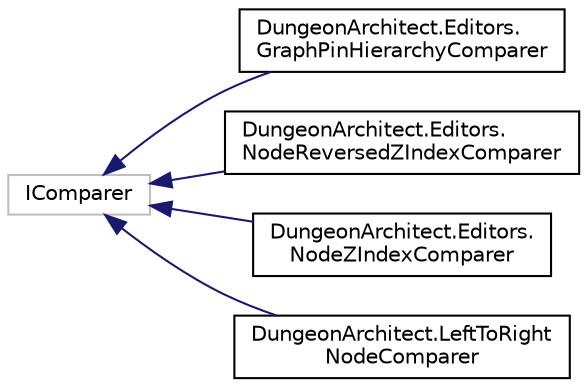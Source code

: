 digraph "Graphical Class Hierarchy"
{
  edge [fontname="Helvetica",fontsize="10",labelfontname="Helvetica",labelfontsize="10"];
  node [fontname="Helvetica",fontsize="10",shape=record];
  rankdir="LR";
  Node1 [label="IComparer",height=0.2,width=0.4,color="grey75", fillcolor="white", style="filled"];
  Node1 -> Node2 [dir="back",color="midnightblue",fontsize="10",style="solid",fontname="Helvetica"];
  Node2 [label="DungeonArchitect.Editors.\lGraphPinHierarchyComparer",height=0.2,width=0.4,color="black", fillcolor="white", style="filled",URL="$class_dungeon_architect_1_1_editors_1_1_graph_pin_hierarchy_comparer.html",tooltip="Sorts the pins based on their owning node&#39;s type "];
  Node1 -> Node3 [dir="back",color="midnightblue",fontsize="10",style="solid",fontname="Helvetica"];
  Node3 [label="DungeonArchitect.Editors.\lNodeReversedZIndexComparer",height=0.2,width=0.4,color="black", fillcolor="white", style="filled",URL="$class_dungeon_architect_1_1_editors_1_1_node_reversed_z_index_comparer.html",tooltip="Sorts based on the node&#39;s Z-index in decending order "];
  Node1 -> Node4 [dir="back",color="midnightblue",fontsize="10",style="solid",fontname="Helvetica"];
  Node4 [label="DungeonArchitect.Editors.\lNodeZIndexComparer",height=0.2,width=0.4,color="black", fillcolor="white", style="filled",URL="$class_dungeon_architect_1_1_editors_1_1_node_z_index_comparer.html",tooltip="Sorts based on the node&#39;s Z-index "];
  Node1 -> Node5 [dir="back",color="midnightblue",fontsize="10",style="solid",fontname="Helvetica"];
  Node5 [label="DungeonArchitect.LeftToRight\lNodeComparer",height=0.2,width=0.4,color="black", fillcolor="white", style="filled",URL="$class_dungeon_architect_1_1_left_to_right_node_comparer.html",tooltip="Sorts the nodes from left to right based on the X-axis. This is used for sorting the visual nodes for..."];
}
